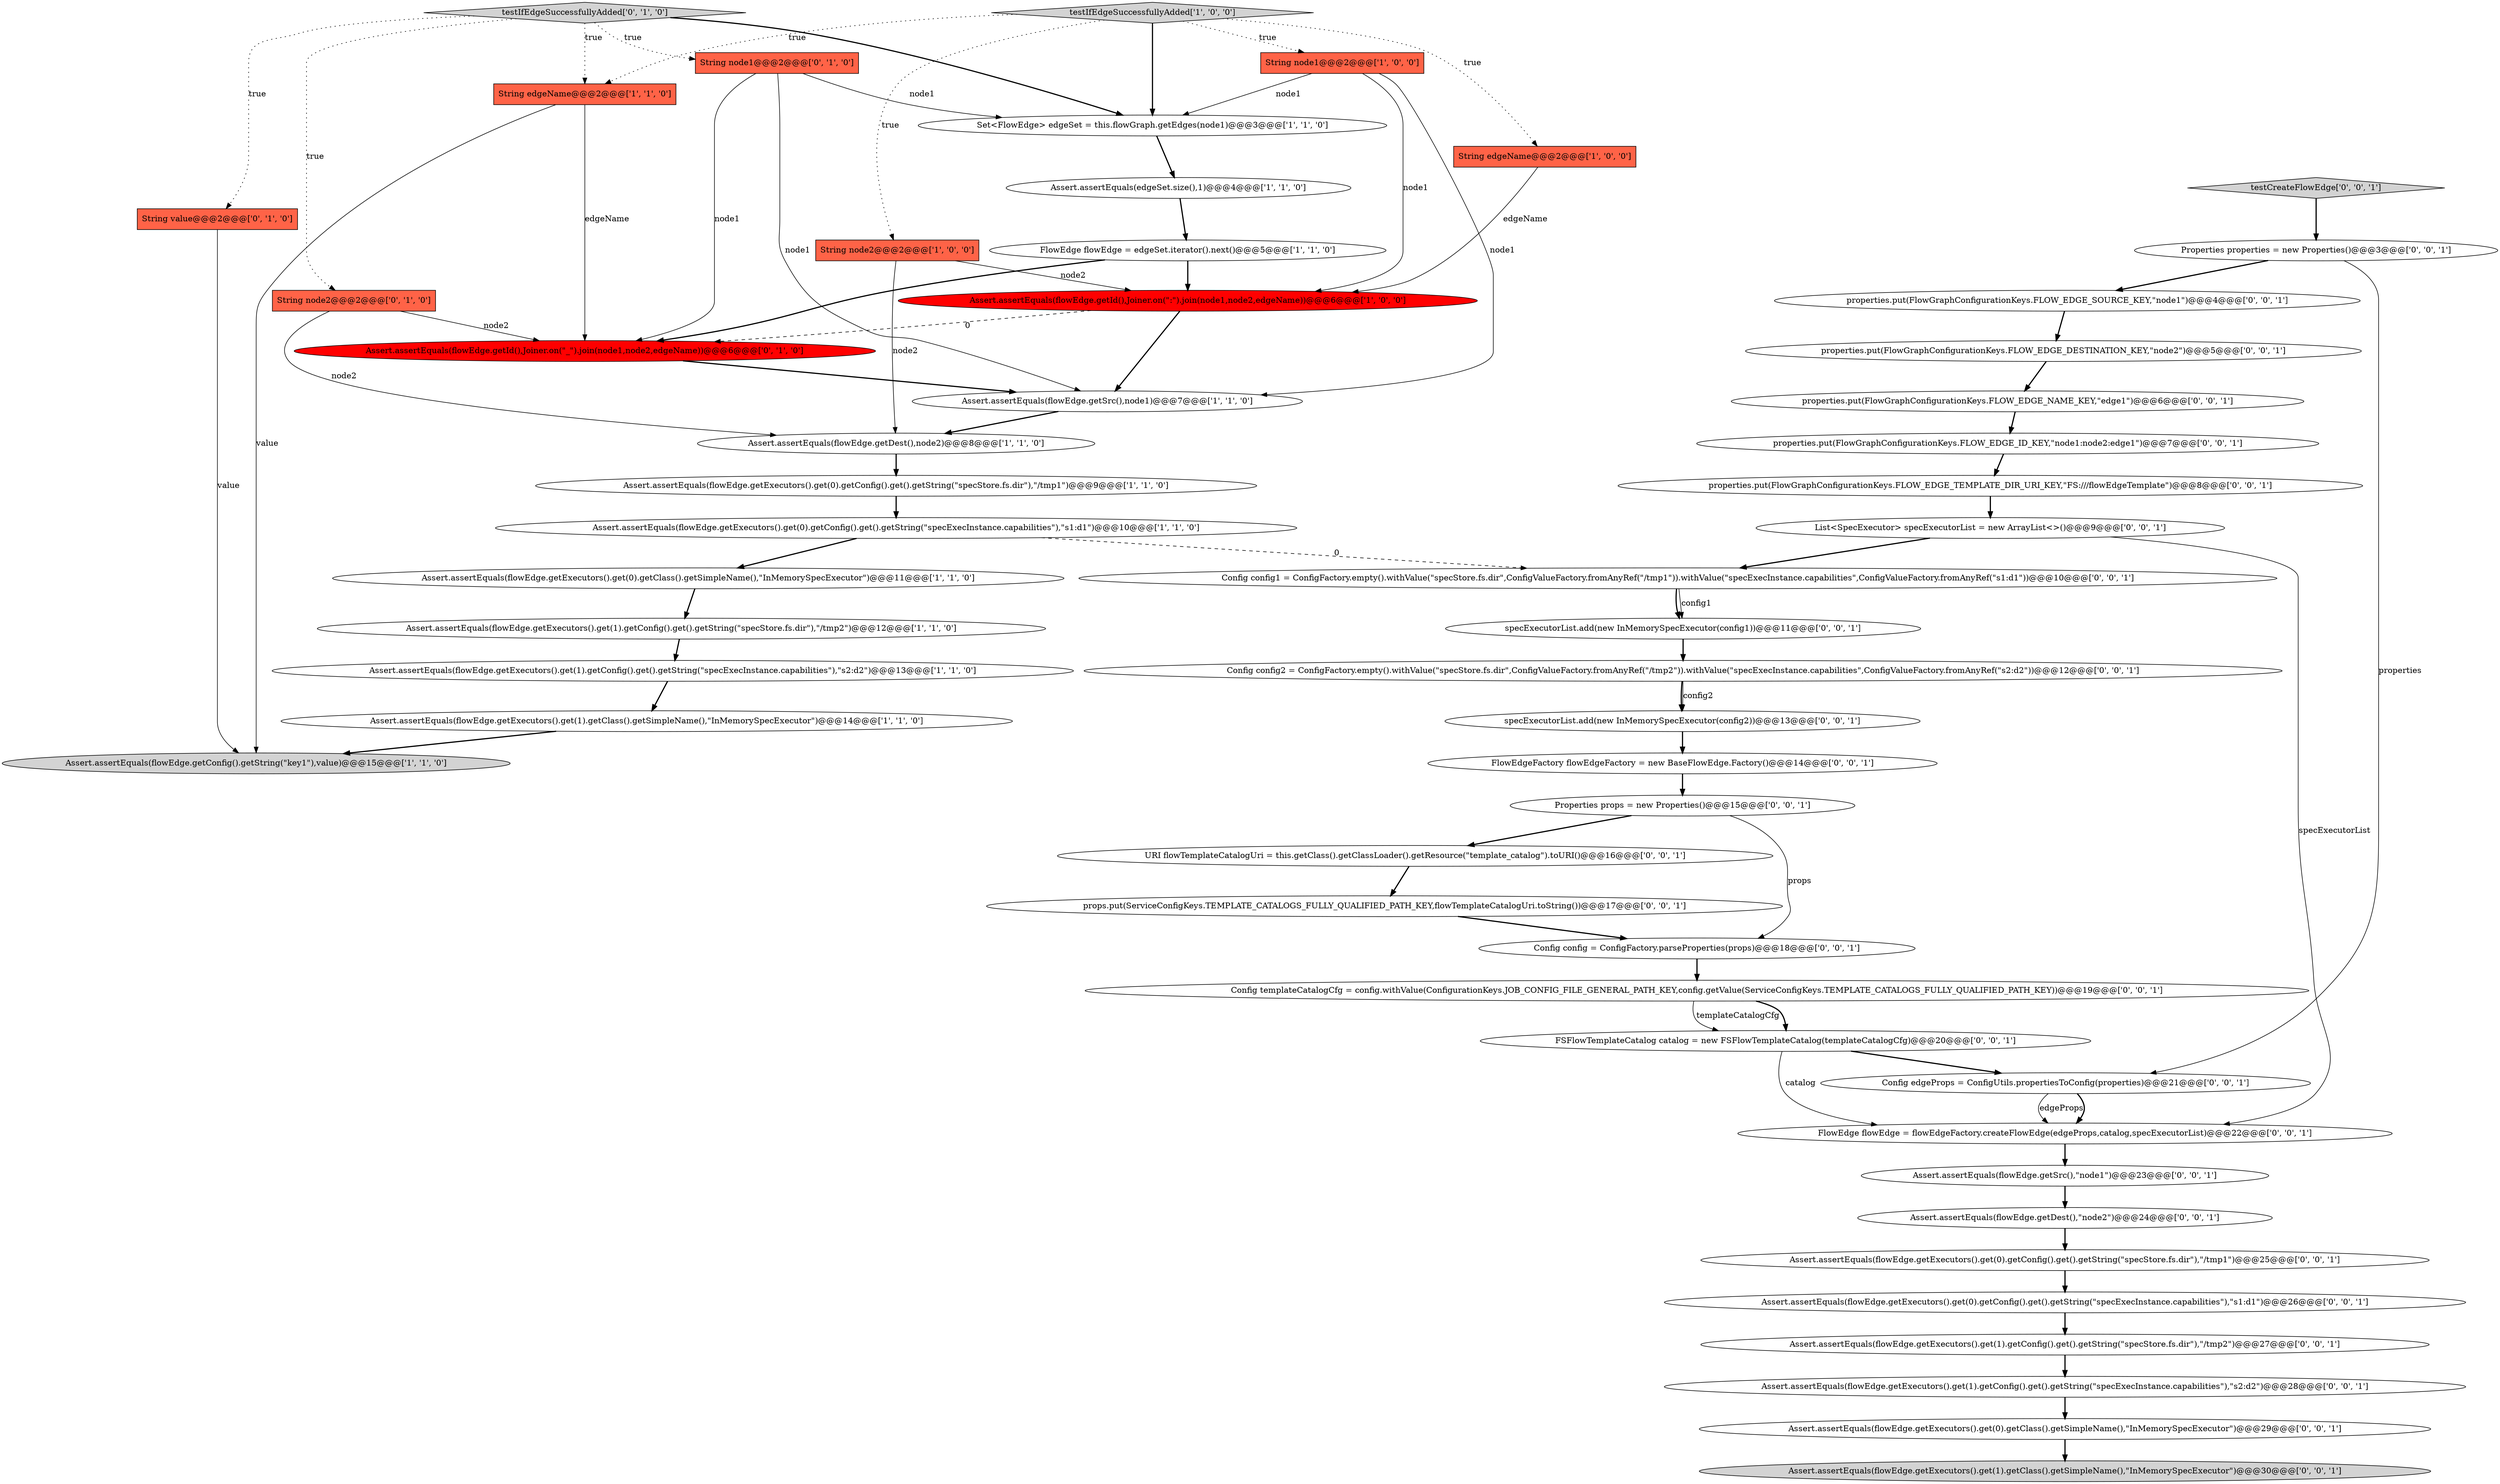 digraph {
29 [style = filled, label = "Assert.assertEquals(flowEdge.getExecutors().get(1).getConfig().get().getString(\"specStore.fs.dir\"),\"/tmp2\")@@@27@@@['0', '0', '1']", fillcolor = white, shape = ellipse image = "AAA0AAABBB3BBB"];
8 [style = filled, label = "String edgeName@@@2@@@['1', '0', '0']", fillcolor = tomato, shape = box image = "AAA0AAABBB1BBB"];
39 [style = filled, label = "Config config2 = ConfigFactory.empty().withValue(\"specStore.fs.dir\",ConfigValueFactory.fromAnyRef(\"/tmp2\")).withValue(\"specExecInstance.capabilities\",ConfigValueFactory.fromAnyRef(\"s2:d2\"))@@@12@@@['0', '0', '1']", fillcolor = white, shape = ellipse image = "AAA0AAABBB3BBB"];
44 [style = filled, label = "Properties properties = new Properties()@@@3@@@['0', '0', '1']", fillcolor = white, shape = ellipse image = "AAA0AAABBB3BBB"];
30 [style = filled, label = "URI flowTemplateCatalogUri = this.getClass().getClassLoader().getResource(\"template_catalog\").toURI()@@@16@@@['0', '0', '1']", fillcolor = white, shape = ellipse image = "AAA0AAABBB3BBB"];
0 [style = filled, label = "String node1@@@2@@@['1', '0', '0']", fillcolor = tomato, shape = box image = "AAA0AAABBB1BBB"];
13 [style = filled, label = "String edgeName@@@2@@@['1', '1', '0']", fillcolor = tomato, shape = box image = "AAA0AAABBB1BBB"];
37 [style = filled, label = "testCreateFlowEdge['0', '0', '1']", fillcolor = lightgray, shape = diamond image = "AAA0AAABBB3BBB"];
11 [style = filled, label = "testIfEdgeSuccessfullyAdded['1', '0', '0']", fillcolor = lightgray, shape = diamond image = "AAA0AAABBB1BBB"];
7 [style = filled, label = "Set<FlowEdge> edgeSet = this.flowGraph.getEdges(node1)@@@3@@@['1', '1', '0']", fillcolor = white, shape = ellipse image = "AAA0AAABBB1BBB"];
3 [style = filled, label = "Assert.assertEquals(flowEdge.getSrc(),node1)@@@7@@@['1', '1', '0']", fillcolor = white, shape = ellipse image = "AAA0AAABBB1BBB"];
20 [style = filled, label = "testIfEdgeSuccessfullyAdded['0', '1', '0']", fillcolor = lightgray, shape = diamond image = "AAA0AAABBB2BBB"];
48 [style = filled, label = "Config templateCatalogCfg = config.withValue(ConfigurationKeys.JOB_CONFIG_FILE_GENERAL_PATH_KEY,config.getValue(ServiceConfigKeys.TEMPLATE_CATALOGS_FULLY_QUALIFIED_PATH_KEY))@@@19@@@['0', '0', '1']", fillcolor = white, shape = ellipse image = "AAA0AAABBB3BBB"];
15 [style = filled, label = "Assert.assertEquals(flowEdge.getDest(),node2)@@@8@@@['1', '1', '0']", fillcolor = white, shape = ellipse image = "AAA0AAABBB1BBB"];
12 [style = filled, label = "String node2@@@2@@@['1', '0', '0']", fillcolor = tomato, shape = box image = "AAA0AAABBB1BBB"];
32 [style = filled, label = "Assert.assertEquals(flowEdge.getDest(),\"node2\")@@@24@@@['0', '0', '1']", fillcolor = white, shape = ellipse image = "AAA0AAABBB3BBB"];
47 [style = filled, label = "specExecutorList.add(new InMemorySpecExecutor(config1))@@@11@@@['0', '0', '1']", fillcolor = white, shape = ellipse image = "AAA0AAABBB3BBB"];
10 [style = filled, label = "Assert.assertEquals(flowEdge.getConfig().getString(\"key1\"),value)@@@15@@@['1', '1', '0']", fillcolor = lightgray, shape = ellipse image = "AAA0AAABBB1BBB"];
33 [style = filled, label = "Config config1 = ConfigFactory.empty().withValue(\"specStore.fs.dir\",ConfigValueFactory.fromAnyRef(\"/tmp1\")).withValue(\"specExecInstance.capabilities\",ConfigValueFactory.fromAnyRef(\"s1:d1\"))@@@10@@@['0', '0', '1']", fillcolor = white, shape = ellipse image = "AAA0AAABBB3BBB"];
4 [style = filled, label = "Assert.assertEquals(flowEdge.getExecutors().get(1).getConfig().get().getString(\"specStore.fs.dir\"),\"/tmp2\")@@@12@@@['1', '1', '0']", fillcolor = white, shape = ellipse image = "AAA0AAABBB1BBB"];
2 [style = filled, label = "FlowEdge flowEdge = edgeSet.iterator().next()@@@5@@@['1', '1', '0']", fillcolor = white, shape = ellipse image = "AAA0AAABBB1BBB"];
46 [style = filled, label = "Properties props = new Properties()@@@15@@@['0', '0', '1']", fillcolor = white, shape = ellipse image = "AAA0AAABBB3BBB"];
9 [style = filled, label = "Assert.assertEquals(flowEdge.getExecutors().get(1).getConfig().get().getString(\"specExecInstance.capabilities\"),\"s2:d2\")@@@13@@@['1', '1', '0']", fillcolor = white, shape = ellipse image = "AAA0AAABBB1BBB"];
34 [style = filled, label = "FSFlowTemplateCatalog catalog = new FSFlowTemplateCatalog(templateCatalogCfg)@@@20@@@['0', '0', '1']", fillcolor = white, shape = ellipse image = "AAA0AAABBB3BBB"];
41 [style = filled, label = "Assert.assertEquals(flowEdge.getExecutors().get(1).getClass().getSimpleName(),\"InMemorySpecExecutor\")@@@30@@@['0', '0', '1']", fillcolor = lightgray, shape = ellipse image = "AAA0AAABBB3BBB"];
16 [style = filled, label = "Assert.assertEquals(flowEdge.getExecutors().get(1).getClass().getSimpleName(),\"InMemorySpecExecutor\")@@@14@@@['1', '1', '0']", fillcolor = white, shape = ellipse image = "AAA0AAABBB1BBB"];
23 [style = filled, label = "List<SpecExecutor> specExecutorList = new ArrayList<>()@@@9@@@['0', '0', '1']", fillcolor = white, shape = ellipse image = "AAA0AAABBB3BBB"];
19 [style = filled, label = "String value@@@2@@@['0', '1', '0']", fillcolor = tomato, shape = box image = "AAA0AAABBB2BBB"];
28 [style = filled, label = "properties.put(FlowGraphConfigurationKeys.FLOW_EDGE_NAME_KEY,\"edge1\")@@@6@@@['0', '0', '1']", fillcolor = white, shape = ellipse image = "AAA0AAABBB3BBB"];
21 [style = filled, label = "Assert.assertEquals(flowEdge.getId(),Joiner.on(\"_\").join(node1,node2,edgeName))@@@6@@@['0', '1', '0']", fillcolor = red, shape = ellipse image = "AAA1AAABBB2BBB"];
40 [style = filled, label = "properties.put(FlowGraphConfigurationKeys.FLOW_EDGE_DESTINATION_KEY,\"node2\")@@@5@@@['0', '0', '1']", fillcolor = white, shape = ellipse image = "AAA0AAABBB3BBB"];
5 [style = filled, label = "Assert.assertEquals(flowEdge.getExecutors().get(0).getClass().getSimpleName(),\"InMemorySpecExecutor\")@@@11@@@['1', '1', '0']", fillcolor = white, shape = ellipse image = "AAA0AAABBB1BBB"];
42 [style = filled, label = "properties.put(FlowGraphConfigurationKeys.FLOW_EDGE_TEMPLATE_DIR_URI_KEY,\"FS:///flowEdgeTemplate\")@@@8@@@['0', '0', '1']", fillcolor = white, shape = ellipse image = "AAA0AAABBB3BBB"];
26 [style = filled, label = "specExecutorList.add(new InMemorySpecExecutor(config2))@@@13@@@['0', '0', '1']", fillcolor = white, shape = ellipse image = "AAA0AAABBB3BBB"];
22 [style = filled, label = "String node2@@@2@@@['0', '1', '0']", fillcolor = tomato, shape = box image = "AAA0AAABBB2BBB"];
35 [style = filled, label = "Config edgeProps = ConfigUtils.propertiesToConfig(properties)@@@21@@@['0', '0', '1']", fillcolor = white, shape = ellipse image = "AAA0AAABBB3BBB"];
31 [style = filled, label = "Config config = ConfigFactory.parseProperties(props)@@@18@@@['0', '0', '1']", fillcolor = white, shape = ellipse image = "AAA0AAABBB3BBB"];
50 [style = filled, label = "Assert.assertEquals(flowEdge.getExecutors().get(1).getConfig().get().getString(\"specExecInstance.capabilities\"),\"s2:d2\")@@@28@@@['0', '0', '1']", fillcolor = white, shape = ellipse image = "AAA0AAABBB3BBB"];
25 [style = filled, label = "FlowEdgeFactory flowEdgeFactory = new BaseFlowEdge.Factory()@@@14@@@['0', '0', '1']", fillcolor = white, shape = ellipse image = "AAA0AAABBB3BBB"];
49 [style = filled, label = "props.put(ServiceConfigKeys.TEMPLATE_CATALOGS_FULLY_QUALIFIED_PATH_KEY,flowTemplateCatalogUri.toString())@@@17@@@['0', '0', '1']", fillcolor = white, shape = ellipse image = "AAA0AAABBB3BBB"];
24 [style = filled, label = "properties.put(FlowGraphConfigurationKeys.FLOW_EDGE_ID_KEY,\"node1:node2:edge1\")@@@7@@@['0', '0', '1']", fillcolor = white, shape = ellipse image = "AAA0AAABBB3BBB"];
6 [style = filled, label = "Assert.assertEquals(edgeSet.size(),1)@@@4@@@['1', '1', '0']", fillcolor = white, shape = ellipse image = "AAA0AAABBB1BBB"];
27 [style = filled, label = "Assert.assertEquals(flowEdge.getExecutors().get(0).getClass().getSimpleName(),\"InMemorySpecExecutor\")@@@29@@@['0', '0', '1']", fillcolor = white, shape = ellipse image = "AAA0AAABBB3BBB"];
36 [style = filled, label = "Assert.assertEquals(flowEdge.getExecutors().get(0).getConfig().get().getString(\"specStore.fs.dir\"),\"/tmp1\")@@@25@@@['0', '0', '1']", fillcolor = white, shape = ellipse image = "AAA0AAABBB3BBB"];
18 [style = filled, label = "String node1@@@2@@@['0', '1', '0']", fillcolor = tomato, shape = box image = "AAA0AAABBB2BBB"];
38 [style = filled, label = "Assert.assertEquals(flowEdge.getExecutors().get(0).getConfig().get().getString(\"specExecInstance.capabilities\"),\"s1:d1\")@@@26@@@['0', '0', '1']", fillcolor = white, shape = ellipse image = "AAA0AAABBB3BBB"];
43 [style = filled, label = "Assert.assertEquals(flowEdge.getSrc(),\"node1\")@@@23@@@['0', '0', '1']", fillcolor = white, shape = ellipse image = "AAA0AAABBB3BBB"];
51 [style = filled, label = "properties.put(FlowGraphConfigurationKeys.FLOW_EDGE_SOURCE_KEY,\"node1\")@@@4@@@['0', '0', '1']", fillcolor = white, shape = ellipse image = "AAA0AAABBB3BBB"];
17 [style = filled, label = "Assert.assertEquals(flowEdge.getExecutors().get(0).getConfig().get().getString(\"specStore.fs.dir\"),\"/tmp1\")@@@9@@@['1', '1', '0']", fillcolor = white, shape = ellipse image = "AAA0AAABBB1BBB"];
1 [style = filled, label = "Assert.assertEquals(flowEdge.getExecutors().get(0).getConfig().get().getString(\"specExecInstance.capabilities\"),\"s1:d1\")@@@10@@@['1', '1', '0']", fillcolor = white, shape = ellipse image = "AAA0AAABBB1BBB"];
45 [style = filled, label = "FlowEdge flowEdge = flowEdgeFactory.createFlowEdge(edgeProps,catalog,specExecutorList)@@@22@@@['0', '0', '1']", fillcolor = white, shape = ellipse image = "AAA0AAABBB3BBB"];
14 [style = filled, label = "Assert.assertEquals(flowEdge.getId(),Joiner.on(\":\").join(node1,node2,edgeName))@@@6@@@['1', '0', '0']", fillcolor = red, shape = ellipse image = "AAA1AAABBB1BBB"];
1->5 [style = bold, label=""];
1->33 [style = dashed, label="0"];
14->3 [style = bold, label=""];
4->9 [style = bold, label=""];
42->23 [style = bold, label=""];
14->21 [style = dashed, label="0"];
18->21 [style = solid, label="node1"];
44->35 [style = solid, label="properties"];
17->1 [style = bold, label=""];
46->31 [style = solid, label="props"];
50->27 [style = bold, label=""];
0->14 [style = solid, label="node1"];
16->10 [style = bold, label=""];
0->7 [style = solid, label="node1"];
26->25 [style = bold, label=""];
38->29 [style = bold, label=""];
11->12 [style = dotted, label="true"];
43->32 [style = bold, label=""];
18->7 [style = solid, label="node1"];
48->34 [style = solid, label="templateCatalogCfg"];
8->14 [style = solid, label="edgeName"];
3->15 [style = bold, label=""];
40->28 [style = bold, label=""];
13->10 [style = solid, label="value"];
47->39 [style = bold, label=""];
25->46 [style = bold, label=""];
30->49 [style = bold, label=""];
11->13 [style = dotted, label="true"];
13->21 [style = solid, label="edgeName"];
12->14 [style = solid, label="node2"];
9->16 [style = bold, label=""];
39->26 [style = bold, label=""];
6->2 [style = bold, label=""];
20->18 [style = dotted, label="true"];
44->51 [style = bold, label=""];
39->26 [style = solid, label="config2"];
51->40 [style = bold, label=""];
15->17 [style = bold, label=""];
23->33 [style = bold, label=""];
46->30 [style = bold, label=""];
19->10 [style = solid, label="value"];
45->43 [style = bold, label=""];
33->47 [style = bold, label=""];
49->31 [style = bold, label=""];
2->21 [style = bold, label=""];
29->50 [style = bold, label=""];
35->45 [style = solid, label="edgeProps"];
11->7 [style = bold, label=""];
2->14 [style = bold, label=""];
7->6 [style = bold, label=""];
5->4 [style = bold, label=""];
31->48 [style = bold, label=""];
27->41 [style = bold, label=""];
23->45 [style = solid, label="specExecutorList"];
37->44 [style = bold, label=""];
35->45 [style = bold, label=""];
28->24 [style = bold, label=""];
18->3 [style = solid, label="node1"];
12->15 [style = solid, label="node2"];
22->21 [style = solid, label="node2"];
32->36 [style = bold, label=""];
11->0 [style = dotted, label="true"];
11->8 [style = dotted, label="true"];
33->47 [style = solid, label="config1"];
20->22 [style = dotted, label="true"];
34->35 [style = bold, label=""];
36->38 [style = bold, label=""];
20->13 [style = dotted, label="true"];
20->7 [style = bold, label=""];
20->19 [style = dotted, label="true"];
48->34 [style = bold, label=""];
0->3 [style = solid, label="node1"];
22->15 [style = solid, label="node2"];
34->45 [style = solid, label="catalog"];
21->3 [style = bold, label=""];
24->42 [style = bold, label=""];
}
